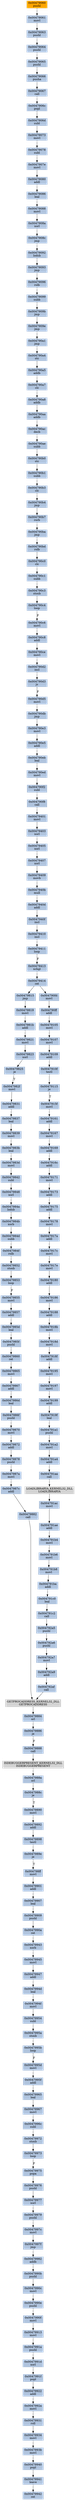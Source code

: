 strict digraph G {
	graph [bgcolor=transparent,
		name=G
	];
	node [color=lightsteelblue,
		fillcolor=lightsteelblue,
		shape=rectangle,
		style=filled
	];
	"0x004792a9"	[label="0x004792a9
addl"];
	"0x004792af"	[label="0x004792af
call"];
	"0x004792a9" -> "0x004792af"	[color="#000000"];
	"0x00479409"	[label="0x00479409
movb"];
	"0x0047940b"	[label="0x0047940b
mull"];
	"0x00479409" -> "0x0047940b"	[color="#000000"];
	"0x00479064"	[label="0x00479064
pushl"];
	"0x00479065"	[label="0x00479065
pushl"];
	"0x00479064" -> "0x00479065"	[color="#000000"];
	"0x0047994f"	[label="0x0047994f
movl"];
	"0x00479954"	[label="0x00479954
subl"];
	"0x0047994f" -> "0x00479954"	[color="#000000"];
	"0x004790a1"	[label="0x004790a1
jmp"];
	"0x004790a4"	[label="0x004790a4
stc"];
	"0x004790a1" -> "0x004790a4"	[color="#000000"];
	"0x00479195"	[label="0x00479195
movl"];
	"0x00479197"	[label="0x00479197
movl"];
	"0x00479195" -> "0x00479197"	[color="#000000"];
	"0x00479188"	[label="0x00479188
addl"];
	"0x0047918b"	[label="0x0047918b
movl"];
	"0x00479188" -> "0x0047918b"	[color="#000000"];
	"0x00479107"	[label="0x00479107
movl"];
	"0x00479109"	[label="0x00479109
addl"];
	"0x00479107" -> "0x00479109"	[color="#000000"];
	"0x00479892"	[label="0x00479892
addl"];
	"0x00479898"	[label="0x00479898
testl"];
	"0x00479892" -> "0x00479898"	[color="#000000"];
	"0x00479848"	[label="0x00479848
xorl"];
	"0x0047984a"	[label="0x0047984a
lodsb"];
	"0x00479848" -> "0x0047984a"	[color="#000000"];
	"0x00479178"	[label="0x00479178
movl"];
	"0x0047917a"	[label="0x0047917a
addl"];
	"0x00479178" -> "0x0047917a"	[color="#000000"];
	"0x00479411"	[label="0x00479411
loop"];
	"0x00479413"	[label="0x00479413
xchgl"];
	"0x00479411" -> "0x00479413"	[color="#000000",
		label=F];
	"0x00479060"	[color=lightgrey,
		fillcolor=orange,
		label="0x00479060
pushl"];
	"0x00479061"	[label="0x00479061
movl"];
	"0x00479060" -> "0x00479061"	[color="#000000"];
	"0x0047992a"	[label="0x0047992a
movl"];
	"0x00479931"	[label="0x00479931
roll"];
	"0x0047992a" -> "0x00479931"	[color="#000000"];
	"0x0047984d"	[label="0x0047984d
subb"];
	"0x0047984f"	[label="0x0047984f
rolb"];
	"0x0047984d" -> "0x0047984f"	[color="#000000"];
	"0x004790f8"	[label="0x004790f8
call"];
	"0x00479401"	[label="0x00479401
movl"];
	"0x004790f8" -> "0x00479401"	[color="#000000"];
	"0x0047989e"	[label="0x0047989e
je"];
	"0x004798ff"	[label="0x004798ff
movl"];
	"0x0047989e" -> "0x004798ff"	[color="#000000",
		label=T];
	"0x0047908a"	[label="0x0047908a
xorl"];
	"0x0047908c"	[label="0x0047908c
jmp"];
	"0x0047908a" -> "0x0047908c"	[color="#000000"];
	"0x00479857"	[label="0x00479857
addl"];
	"0x0047985d"	[label="0x0047985d
leal"];
	"0x00479857" -> "0x0047985d"	[color="#000000"];
	"0x00479977"	[label="0x00479977
xorl"];
	"0x00479979"	[label="0x00479979
pushl"];
	"0x00479977" -> "0x00479979"	[color="#000000"];
	"0x00479852"	[label="0x00479852
stosb"];
	"0x0047984f" -> "0x00479852"	[color="#000000"];
	"0x0047995a"	[label="0x0047995a
stosb"];
	"0x0047995b"	[label="0x0047995b
loop"];
	"0x0047995a" -> "0x0047995b"	[color="#000000"];
	"0x00479819"	[label="0x00479819
movl"];
	"0x0047981b"	[label="0x0047981b
addl"];
	"0x00479819" -> "0x0047981b"	[color="#000000"];
	"0x004790a7"	[label="0x004790a7
clc"];
	"0x004790a8"	[label="0x004790a8
addb"];
	"0x004790a7" -> "0x004790a8"	[color="#000000"];
	"0x0047991f"	[label="0x0047991f
popl"];
	"0x00479922"	[label="0x00479922
addl"];
	"0x0047991f" -> "0x00479922"	[color="#000000"];
	"0x0047982f"	[label="0x0047982f
movl"];
	"0x00479831"	[label="0x00479831
addl"];
	"0x0047982f" -> "0x00479831"	[color="#000000"];
	"0x00479853"	[label="0x00479853
loop"];
	"0x00479855"	[label="0x00479855
movl"];
	"0x00479853" -> "0x00479855"	[color="#000000",
		label=F];
	"0x004792a5"	[label="0x004792a5
pushl"];
	"0x004792a6"	[label="0x004792a6
pushl"];
	"0x004792a5" -> "0x004792a6"	[color="#000000"];
	"0x0047994d"	[label="0x0047994d
leal"];
	"0x0047994d" -> "0x0047994f"	[color="#000000"];
	"0x0047907e"	[label="0x0047907e
movl"];
	"0x00479080"	[label="0x00479080
addl"];
	"0x0047907e" -> "0x00479080"	[color="#000000"];
	"0x00479842"	[label="0x00479842
subl"];
	"0x00479842" -> "0x00479848"	[color="#000000"];
	"0x004790bd"	[label="0x004790bd
rolb"];
	"0x004790c0"	[label="0x004790c0
clc"];
	"0x004790bd" -> "0x004790c0"	[color="#000000"];
	"0x00479815"	[label="0x00479815
jmp"];
	"0x00479815" -> "0x00479819"	[color="#000000"];
	"0x0047990a"	[label="0x0047990a
ret"];
	"0x00479943"	[label="0x00479943
xorb"];
	"0x0047990a" -> "0x00479943"	[color="#000000"];
	"0x00479972"	[label="0x00479972
stosb"];
	"0x00479973"	[label="0x00479973
loop"];
	"0x00479972" -> "0x00479973"	[color="#000000"];
	"0x004791c0"	[label="0x004791c0
leal"];
	"0x004791c2"	[label="0x004791c2
call"];
	"0x004791c0" -> "0x004791c2"	[color="#000000"];
	"0x004790eb"	[label="0x004790eb
leal"];
	"0x004790ed"	[label="0x004790ed
movl"];
	"0x004790eb" -> "0x004790ed"	[color="#000000"];
	"0x0047906c"	[label="0x0047906c
popl"];
	"0x0047906d"	[label="0x0047906d
subl"];
	"0x0047906c" -> "0x0047906d"	[color="#000000"];
	"0x0047940f"	[label="0x0047940f
incl"];
	"0x00479410"	[label="0x00479410
incl"];
	"0x0047940f" -> "0x00479410"	[color="#000000"];
	"0x00479115"	[label="0x00479115
je"];
	"0x0047915f"	[label="0x0047915f
movl"];
	"0x00479115" -> "0x0047915f"	[color="#000000",
		label=T];
	"0x00479403"	[label="0x00479403
xorl"];
	"0x00479401" -> "0x00479403"	[color="#000000"];
	LOADLIBRARYA_KERNEL32_DLL	[color=lightgrey,
		fillcolor=lightgrey,
		label="LOADLIBRARYA_KERNEL32_DLL
LOADLIBRARYA"];
	"0x004791ac"	[label="0x004791ac
movl"];
	LOADLIBRARYA_KERNEL32_DLL -> "0x004791ac"	[color="#000000"];
	"0x0047990c"	[label="0x0047990c
movl"];
	"0x0047990e"	[label="0x0047990e
pushl"];
	"0x0047990c" -> "0x0047990e"	[color="#000000"];
	"0x0047918d"	[label="0x0047918d
movl"];
	"0x0047918b" -> "0x0047918d"	[color="#000000"];
	"0x00479199"	[label="0x00479199
addl"];
	"0x00479197" -> "0x00479199"	[color="#000000"];
	"0x00479860"	[label="0x00479860
ret"];
	"0x00479865"	[label="0x00479865
movl"];
	"0x00479860" -> "0x00479865"	[color="#000000"];
	"0x004792a7"	[label="0x004792a7
movl"];
	"0x004792a6" -> "0x004792a7"	[color="#000000"];
	"0x004790aa"	[label="0x004790aa
addb"];
	"0x004790ac"	[label="0x004790ac
decb"];
	"0x004790aa" -> "0x004790ac"	[color="#000000"];
	"0x00479180"	[label="0x00479180
addl"];
	"0x00479186"	[label="0x00479186
movl"];
	"0x00479180" -> "0x00479186"	[color="#000000"];
	"0x004790ae"	[label="0x004790ae
subb"];
	"0x004790ac" -> "0x004790ae"	[color="#000000"];
	"0x004790c4"	[label="0x004790c4
loop"];
	"0x004790c6"	[label="0x004790c6
movl"];
	"0x004790c4" -> "0x004790c6"	[color="#000000",
		label=F];
	"0x00479945"	[label="0x00479945
movl"];
	"0x00479943" -> "0x00479945"	[color="#000000"];
	"0x004790b4"	[label="0x004790b4
jmp"];
	"0x004790b7"	[label="0x004790b7
rorb"];
	"0x004790b4" -> "0x004790b7"	[color="#000000"];
	"0x00479823"	[label="0x00479823
xorl"];
	"0x00479825"	[label="0x00479825
je"];
	"0x00479823" -> "0x00479825"	[color="#000000"];
	"0x004791b8"	[label="0x004791b8
movl"];
	"0x004791ba"	[label="0x004791ba
addl"];
	"0x004791b8" -> "0x004791ba"	[color="#000000"];
	"0x00479947"	[label="0x00479947
addl"];
	"0x00479945" -> "0x00479947"	[color="#000000"];
	"0x004790ff"	[label="0x004790ff
addl"];
	"0x00479105"	[label="0x00479105
movl"];
	"0x004790ff" -> "0x00479105"	[color="#000000"];
	"0x00479965"	[label="0x00479965
leal"];
	"0x00479967"	[label="0x00479967
movl"];
	"0x00479965" -> "0x00479967"	[color="#000000"];
	"0x00479186" -> "0x00479188"	[color="#000000"];
	"0x00479175"	[label="0x00479175
addl"];
	"0x00479175" -> "0x00479178"	[color="#000000"];
	ISDEBUGGERPRESENT_KERNEL32_DLL	[color=lightgrey,
		fillcolor=lightgrey,
		label="ISDEBUGGERPRESENT_KERNEL32_DLL
ISDEBUGGERPRESENT"];
	"0x0047988a"	[label="0x0047988a
orl"];
	ISDEBUGGERPRESENT_KERNEL32_DLL -> "0x0047988a"	[color="#000000"];
	"0x0047909b"	[label="0x0047909b
jmp"];
	"0x0047909e"	[label="0x0047909e
jmp"];
	"0x0047909b" -> "0x0047909e"	[color="#000000"];
	"0x0047917c"	[label="0x0047917c
movl"];
	"0x0047917a" -> "0x0047917c"	[color="#000000"];
	"0x0047919f"	[label="0x0047919f
leal"];
	"0x00479199" -> "0x0047919f"	[color="#000000"];
	"0x004790e5"	[label="0x004790e5
addl"];
	"0x004790e5" -> "0x004790eb"	[color="#000000"];
	"0x004790b1"	[label="0x004790b1
subb"];
	"0x004790b3"	[label="0x004790b3
clc"];
	"0x004790b1" -> "0x004790b3"	[color="#000000"];
	"0x00479073"	[label="0x00479073
movl"];
	"0x0047906d" -> "0x00479073"	[color="#000000"];
	"0x004791b6"	[label="0x004791b6
movl"];
	"0x004791b6" -> "0x004791b8"	[color="#000000"];
	"0x00479870"	[label="0x00479870
movl"];
	"0x00479872"	[label="0x00479872
addl"];
	"0x00479870" -> "0x00479872"	[color="#000000"];
	"0x00479909"	[label="0x00479909
pushl"];
	"0x00479909" -> "0x0047990a"	[color="#000000"];
	"0x00479099"	[label="0x00479099
subb"];
	"0x00479099" -> "0x0047909b"	[color="#000000"];
	"0x0047990f"	[label="0x0047990f
movl"];
	"0x0047990e" -> "0x0047990f"	[color="#000000"];
	"0x004790e3"	[label="0x004790e3
movl"];
	"0x004790e3" -> "0x004790e5"	[color="#000000"];
	"0x00479088"	[label="0x00479088
movl"];
	"0x00479088" -> "0x0047908a"	[color="#000000"];
	"0x00479878"	[label="0x00479878
pushl"];
	"0x0047987a"	[label="0x0047987a
movl"];
	"0x00479878" -> "0x0047987a"	[color="#000000"];
	"0x00479169"	[label="0x00479169
addl"];
	"0x0047916c"	[label="0x0047916c
addl"];
	"0x00479169" -> "0x0047916c"	[color="#000000"];
	"0x00479901"	[label="0x00479901
addl"];
	"0x004798ff" -> "0x00479901"	[color="#000000"];
	"0x0047988c"	[label="0x0047988c
je"];
	"0x00479890"	[label="0x00479890
movl"];
	"0x0047988c" -> "0x00479890"	[color="#000000",
		label=T];
	"0x00479410" -> "0x00479411"	[color="#000000"];
	"0x004790a5"	[label="0x004790a5
addb"];
	"0x004790a4" -> "0x004790a5"	[color="#000000"];
	"0x00479092"	[label="0x00479092
lodsb"];
	"0x00479093"	[label="0x00479093
jmp"];
	"0x00479092" -> "0x00479093"	[color="#000000"];
	"0x0047986d"	[label="0x0047986d
leal"];
	"0x0047986f"	[label="0x0047986f
pushl"];
	"0x0047986d" -> "0x0047986f"	[color="#000000"];
	"0x0047991a"	[label="0x0047991a
pushl"];
	"0x0047991d"	[label="0x0047991d
xorl"];
	"0x0047991a" -> "0x0047991d"	[color="#000000"];
	"0x0047997c"	[label="0x0047997c
movl"];
	"0x0047997f"	[label="0x0047997f
jmp"];
	"0x0047997c" -> "0x0047997f"	[color="#000000"];
	"0x0047918f"	[label="0x0047918f
addl"];
	"0x0047918d" -> "0x0047918f"	[color="#000000"];
	"0x00479855" -> "0x00479857"	[color="#000000"];
	"0x00479063"	[label="0x00479063
pushl"];
	"0x00479063" -> "0x00479064"	[color="#000000"];
	"0x00479941"	[label="0x00479941
leave"];
	"0x00479942"	[label="0x00479942
ret"];
	"0x00479941" -> "0x00479942"	[color="#000000"];
	"0x00479066"	[label="0x00479066
pusha"];
	"0x00479065" -> "0x00479066"	[color="#000000"];
	"0x0047996c"	[label="0x0047996c
subl"];
	"0x0047996c" -> "0x00479972"	[color="#000000"];
	"0x00479067"	[label="0x00479067
call"];
	"0x00479067" -> "0x0047906c"	[color="#000000"];
	"0x004790f2"	[label="0x004790f2
subl"];
	"0x004790f2" -> "0x004790f8"	[color="#000000"];
	"0x00479821"	[label="0x00479821
movl"];
	"0x00479821" -> "0x00479823"	[color="#000000"];
	"0x00479414"	[label="0x00479414
ret"];
	"0x00479414" -> "0x00479815"	[color="#000000"];
	"0x004790fd"	[label="0x004790fd
movl"];
	"0x00479414" -> "0x004790fd"	[color="#000000"];
	"0x004790b0"	[label="0x004790b0
stc"];
	"0x004790b0" -> "0x004790b1"	[color="#000000"];
	"0x004791ae"	[label="0x004791ae
addl"];
	"0x004791ac" -> "0x004791ae"	[color="#000000"];
	"0x00479982"	[label="0x00479982
addb"];
	"0x0047997f" -> "0x00479982"	[color="#000000"];
	"0x00479888"	[label="0x00479888
call"];
	"0x00479888" -> ISDEBUGGERPRESENT_KERNEL32_DLL	[color="#000000"];
	"0x004791a1"	[label="0x004791a1
pushl"];
	"0x0047919f" -> "0x004791a1"	[color="#000000"];
	"0x00479947" -> "0x0047994d"	[color="#000000"];
	"0x004790a5" -> "0x004790a7"	[color="#000000"];
	"0x00479161"	[label="0x00479161
addl"];
	"0x0047915f" -> "0x00479161"	[color="#000000"];
	"0x00479167"	[label="0x00479167
movl"];
	"0x00479161" -> "0x00479167"	[color="#000000"];
	"0x00479405"	[label="0x00479405
xorl"];
	"0x00479407"	[label="0x00479407
xorl"];
	"0x00479405" -> "0x00479407"	[color="#000000"];
	"0x004790c1"	[label="0x004790c1
subb"];
	"0x004790c3"	[label="0x004790c3
stosb"];
	"0x004790c1" -> "0x004790c3"	[color="#000000"];
	"0x00479839"	[label="0x00479839
movl"];
	"0x0047983b"	[label="0x0047983b
leal"];
	"0x00479839" -> "0x0047983b"	[color="#000000"];
	"0x0047990b"	[label="0x0047990b
pushl"];
	"0x0047990b" -> "0x0047990c"	[color="#000000"];
	"0x00479173"	[label="0x00479173
addl"];
	"0x00479173" -> "0x00479175"	[color="#000000"];
	"0x004791a2"	[label="0x004791a2
movl"];
	"0x004791a4"	[label="0x004791a4
addl"];
	"0x004791a2" -> "0x004791a4"	[color="#000000"];
	"0x004790d3"	[label="0x004790d3
js"];
	"0x004790d5"	[label="0x004790d5
movl"];
	"0x004790d3" -> "0x004790d5"	[color="#000000",
		label=F];
	"0x00479940"	[label="0x00479940
popl"];
	"0x00479940" -> "0x00479941"	[color="#000000"];
	"0x00479934"	[label="0x00479934
movl"];
	"0x0047993b"	[label="0x0047993b
movl"];
	"0x00479934" -> "0x0047993b"	[color="#000000"];
	"0x0047983d"	[label="0x0047983d
movl"];
	"0x0047983d" -> "0x00479842"	[color="#000000"];
	"0x00479061" -> "0x00479063"	[color="#000000"];
	"0x00479867"	[label="0x00479867
addl"];
	"0x00479865" -> "0x00479867"	[color="#000000"];
	"0x00479907"	[label="0x00479907
leal"];
	"0x00479901" -> "0x00479907"	[color="#000000"];
	"0x00479898" -> "0x0047989e"	[color="#000000"];
	"0x00479837"	[label="0x00479837
leal"];
	"0x00479837" -> "0x00479839"	[color="#000000"];
	"0x00479922" -> "0x0047992a"	[color="#000000"];
	"0x00479825" -> "0x0047982f"	[color="#000000",
		label=T];
	"0x0047986f" -> "0x00479870"	[color="#000000"];
	"0x0047993b" -> "0x00479940"	[color="#000000"];
	"0x004790ae" -> "0x004790b0"	[color="#000000"];
	GETPROCADDRESS_KERNEL32_DLL	[color=lightgrey,
		fillcolor=lightgrey,
		label="GETPROCADDRESS_KERNEL32_DLL
GETPROCADDRESS"];
	"0x00479884"	[label="0x00479884
orl"];
	GETPROCADDRESS_KERNEL32_DLL -> "0x00479884"	[color="#000000"];
	"0x00479886"	[label="0x00479886
je"];
	"0x00479886" -> "0x00479888"	[color="#000000",
		label=F];
	"0x00479171"	[label="0x00479171
movl"];
	"0x00479171" -> "0x00479173"	[color="#000000"];
	"0x004790fd" -> "0x004790ff"	[color="#000000"];
	"0x00479086"	[label="0x00479086
leal"];
	"0x00479086" -> "0x00479088"	[color="#000000"];
	"0x004791b4"	[label="0x004791b4
movl"];
	"0x004791b4" -> "0x004791b6"	[color="#000000"];
	"0x00479096"	[label="0x00479096
rolb"];
	"0x00479093" -> "0x00479096"	[color="#000000"];
	"0x0047985f"	[label="0x0047985f
pushl"];
	"0x0047985d" -> "0x0047985f"	[color="#000000"];
	"0x0047981b" -> "0x00479821"	[color="#000000"];
	"0x0047910f"	[label="0x0047910f
testl"];
	"0x00479109" -> "0x0047910f"	[color="#000000"];
	"0x004790db"	[label="0x004790db
jmp"];
	"0x004790db" -> "0x004790e3"	[color="#000000"];
	"0x0047940d"	[label="0x0047940d
addl"];
	"0x0047940d" -> "0x0047940f"	[color="#000000"];
	"0x00479831" -> "0x00479837"	[color="#000000"];
	"0x004791ba" -> "0x004791c0"	[color="#000000"];
	"0x004791aa"	[label="0x004791aa
call"];
	"0x004791a4" -> "0x004791aa"	[color="#000000"];
	"0x004790b3" -> "0x004790b4"	[color="#000000"];
	"0x00479882"	[label="0x00479882
call"];
	"0x00479882" -> GETPROCADDRESS_KERNEL32_DLL	[color="#000000"];
	"0x0047991d" -> "0x0047991f"	[color="#000000"];
	"0x00479078"	[label="0x00479078
subl"];
	"0x00479073" -> "0x00479078"	[color="#000000"];
	"0x00479066" -> "0x00479067"	[color="#000000"];
	"0x00479931" -> "0x00479934"	[color="#000000"];
	"0x00479982" -> "0x0047990b"	[color="#000000"];
	"0x00479979" -> "0x0047997c"	[color="#000000"];
	"0x0047917e"	[label="0x0047917e
movl"];
	"0x0047917e" -> "0x00479180"	[color="#000000"];
	"0x004792af" -> GETPROCADDRESS_KERNEL32_DLL	[color="#000000"];
	"0x004790c8"	[label="0x004790c8
addl"];
	"0x004790c6" -> "0x004790c8"	[color="#000000"];
	"0x0047995f"	[label="0x0047995f
addl"];
	"0x0047995f" -> "0x00479965"	[color="#000000"];
	"0x00479403" -> "0x00479405"	[color="#000000"];
	"0x004790d2"	[label="0x004790d2
incl"];
	"0x004790d2" -> "0x004790d3"	[color="#000000"];
	"0x004790c0" -> "0x004790c1"	[color="#000000"];
	"0x00479413" -> "0x00479414"	[color="#000000"];
	"0x004790ba"	[label="0x004790ba
jmp"];
	"0x004790ba" -> "0x004790bd"	[color="#000000"];
	"0x0047987c"	[label="0x0047987c
addl"];
	"0x0047987a" -> "0x0047987c"	[color="#000000"];
	"0x0047984b"	[label="0x0047984b
xorb"];
	"0x0047984b" -> "0x0047984d"	[color="#000000"];
	"0x0047987c" -> "0x00479882"	[color="#000000"];
	"0x00479954" -> "0x0047995a"	[color="#000000"];
	"0x004791a1" -> "0x004791a2"	[color="#000000"];
	"0x0047917c" -> "0x0047917e"	[color="#000000"];
	"0x0047995d"	[label="0x0047995d
movl"];
	"0x0047995d" -> "0x0047995f"	[color="#000000"];
	"0x004791aa" -> LOADLIBRARYA_KERNEL32_DLL	[color="#000000"];
	"0x004790ce"	[label="0x004790ce
movl"];
	"0x004790c8" -> "0x004790ce"	[color="#000000"];
	"0x0047918f" -> "0x00479195"	[color="#000000"];
	"0x004790c3" -> "0x004790c4"	[color="#000000"];
	"0x00479867" -> "0x0047986d"	[color="#000000"];
	"0x0047985f" -> "0x00479860"	[color="#000000"];
	"0x00479852" -> "0x00479853"	[color="#000000"];
	"0x00479407" -> "0x00479409"	[color="#000000"];
	"0x004791c2" -> "0x004792a5"	[color="#000000"];
	"0x0047916c" -> "0x00479171"	[color="#000000"];
	"0x00479907" -> "0x00479909"	[color="#000000"];
	"0x00479105" -> "0x00479107"	[color="#000000"];
	"0x0047940b" -> "0x0047940d"	[color="#000000"];
	"0x00479078" -> "0x0047907e"	[color="#000000"];
	"0x00479080" -> "0x00479086"	[color="#000000"];
	"0x004790ce" -> "0x004790d2"	[color="#000000"];
	"0x00479913"	[label="0x00479913
movl"];
	"0x00479913" -> "0x0047991a"	[color="#000000"];
	"0x0047983b" -> "0x0047983d"	[color="#000000"];
	"0x00479890" -> "0x00479892"	[color="#000000"];
	"0x00479884" -> "0x00479886"	[color="#000000"];
	"0x00479872" -> "0x00479878"	[color="#000000"];
	"0x0047984a" -> "0x0047984b"	[color="#000000"];
	"0x0047910f" -> "0x00479115"	[color="#000000"];
	"0x004790d5" -> "0x004790db"	[color="#000000"];
	"0x0047909e" -> "0x004790a1"	[color="#000000"];
	"0x0047908c" -> "0x00479092"	[color="#000000"];
	"0x00479975"	[label="0x00479975
popa"];
	"0x00479976"	[label="0x00479976
pushl"];
	"0x00479975" -> "0x00479976"	[color="#000000"];
	"0x004790a8" -> "0x004790aa"	[color="#000000"];
	"0x00479967" -> "0x0047996c"	[color="#000000"];
	"0x0047988a" -> "0x0047988c"	[color="#000000"];
	"0x00479167" -> "0x00479169"	[color="#000000"];
	"0x0047995b" -> "0x0047995d"	[color="#000000",
		label=F];
	"0x004792a7" -> "0x004792a9"	[color="#000000"];
	"0x00479973" -> "0x00479975"	[color="#000000",
		label=F];
	"0x004791ae" -> "0x004791b4"	[color="#000000"];
	"0x004790b7" -> "0x004790ba"	[color="#000000"];
	"0x00479976" -> "0x00479977"	[color="#000000"];
	"0x00479096" -> "0x00479099"	[color="#000000"];
	"0x004790ed" -> "0x004790f2"	[color="#000000"];
	"0x0047990f" -> "0x00479913"	[color="#000000"];
}
